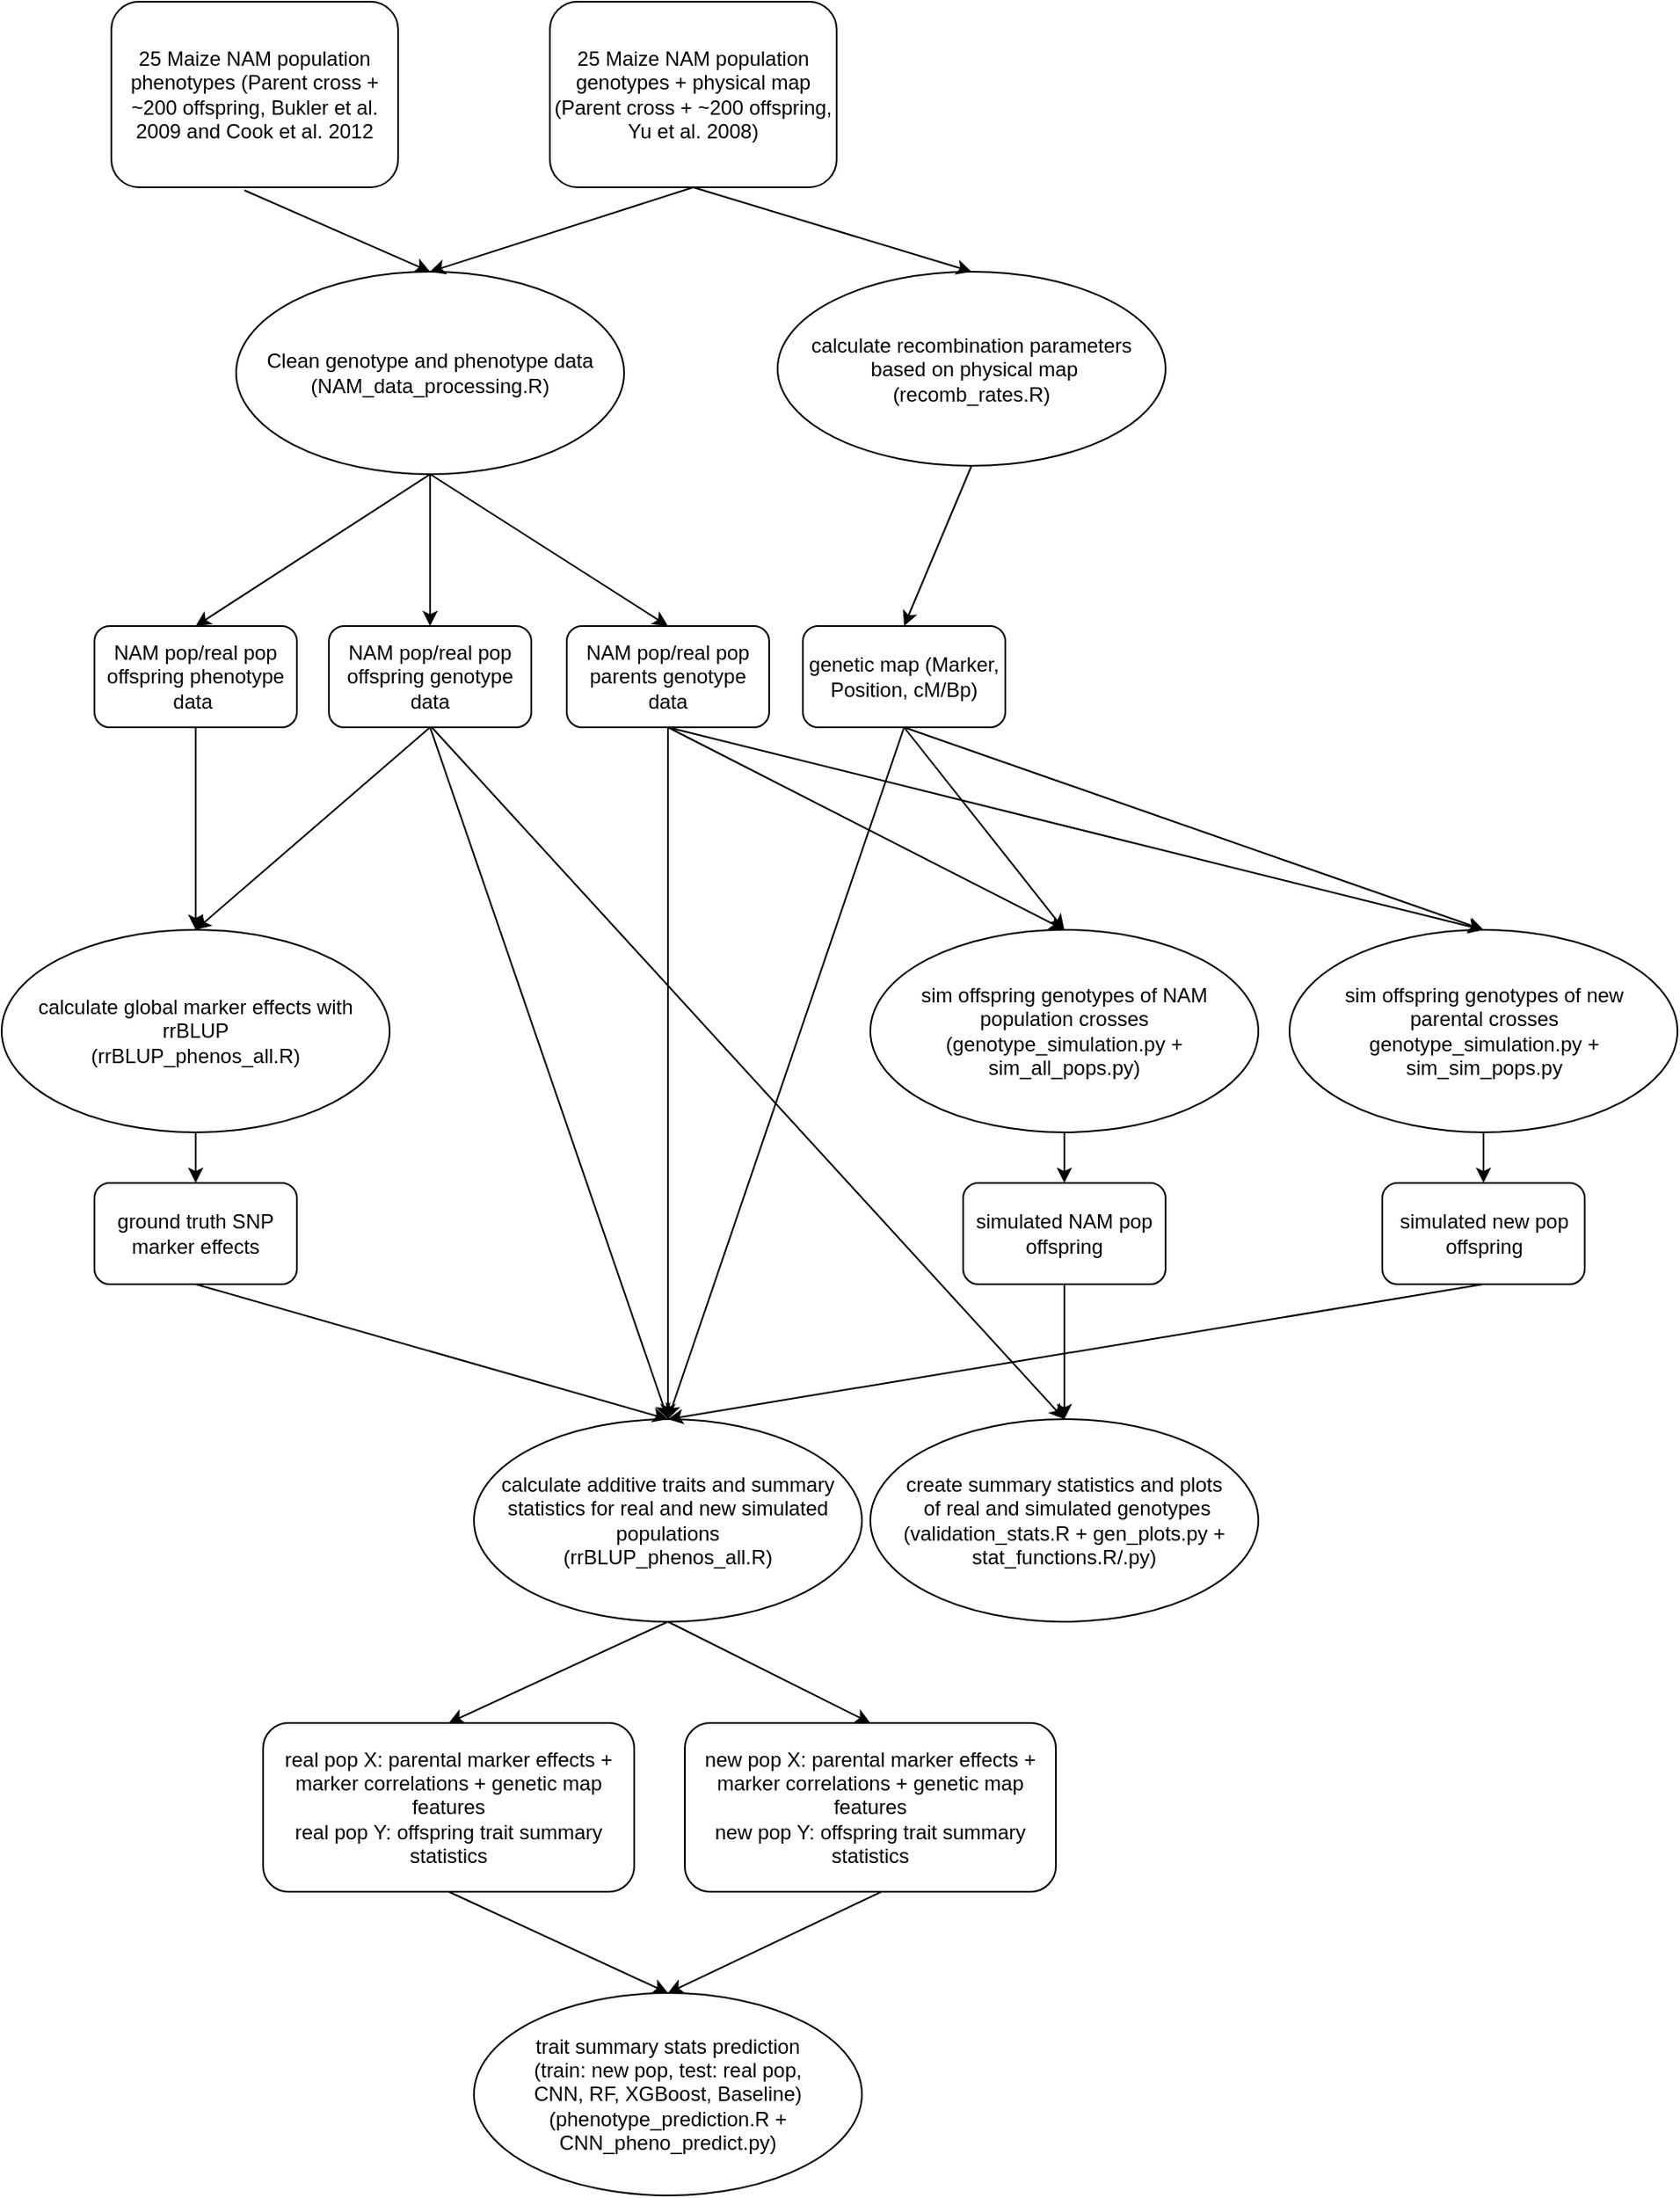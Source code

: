 <mxfile version="22.1.16" type="device">
  <diagram id="C5RBs43oDa-KdzZeNtuy" name="Page-1">
    <mxGraphModel dx="1235" dy="1793" grid="1" gridSize="10" guides="1" tooltips="1" connect="1" arrows="1" fold="1" page="1" pageScale="1" pageWidth="827" pageHeight="1169" math="0" shadow="0">
      <root>
        <mxCell id="WIyWlLk6GJQsqaUBKTNV-0" />
        <mxCell id="WIyWlLk6GJQsqaUBKTNV-1" parent="WIyWlLk6GJQsqaUBKTNV-0" />
        <mxCell id="qIYnpFYA4jkUjQLkoqqI-0" value="NAM pop/real pop offspring genotype data" style="rounded=1;whiteSpace=wrap;html=1;" parent="WIyWlLk6GJQsqaUBKTNV-1" vertex="1">
          <mxGeometry x="389" y="40" width="120" height="60" as="geometry" />
        </mxCell>
        <mxCell id="qIYnpFYA4jkUjQLkoqqI-10" value="NAM pop/real pop parents genotype data" style="rounded=1;whiteSpace=wrap;html=1;" parent="WIyWlLk6GJQsqaUBKTNV-1" vertex="1">
          <mxGeometry x="530" y="40" width="120" height="60" as="geometry" />
        </mxCell>
        <mxCell id="qIYnpFYA4jkUjQLkoqqI-11" value="simulated NAM pop offspring" style="rounded=1;whiteSpace=wrap;html=1;" parent="WIyWlLk6GJQsqaUBKTNV-1" vertex="1">
          <mxGeometry x="765" y="370" width="120" height="60" as="geometry" />
        </mxCell>
        <mxCell id="qIYnpFYA4jkUjQLkoqqI-15" value="sim offspring genotypes of NAM population crosses (genotype_simulation.py + sim_all_pops.py)" style="ellipse;whiteSpace=wrap;html=1;" parent="WIyWlLk6GJQsqaUBKTNV-1" vertex="1">
          <mxGeometry x="710" y="220" width="230" height="120" as="geometry" />
        </mxCell>
        <mxCell id="qIYnpFYA4jkUjQLkoqqI-19" value="create summary statistics and plots&lt;br&gt;&amp;nbsp;of real and simulated genotypes&lt;br&gt;(validation_stats.R + gen_plots.py +&lt;br&gt;stat_functions.R/.py)" style="ellipse;whiteSpace=wrap;html=1;" parent="WIyWlLk6GJQsqaUBKTNV-1" vertex="1">
          <mxGeometry x="710" y="510" width="230" height="120" as="geometry" />
        </mxCell>
        <mxCell id="qIYnpFYA4jkUjQLkoqqI-23" value="calculate recombination parameters&lt;br&gt;&amp;nbsp;based on physical map&lt;br&gt;(recomb_rates.R)" style="ellipse;whiteSpace=wrap;html=1;" parent="WIyWlLk6GJQsqaUBKTNV-1" vertex="1">
          <mxGeometry x="655" y="-170" width="230" height="115" as="geometry" />
        </mxCell>
        <mxCell id="qIYnpFYA4jkUjQLkoqqI-28" value="calculate global marker effects with rrBLUP&lt;br&gt;(rrBLUP_phenos_all.R)" style="ellipse;whiteSpace=wrap;html=1;" parent="WIyWlLk6GJQsqaUBKTNV-1" vertex="1">
          <mxGeometry x="195" y="220" width="230" height="120" as="geometry" />
        </mxCell>
        <mxCell id="qIYnpFYA4jkUjQLkoqqI-30" value="ground truth SNP marker effects" style="rounded=1;whiteSpace=wrap;html=1;" parent="WIyWlLk6GJQsqaUBKTNV-1" vertex="1">
          <mxGeometry x="250" y="370" width="120" height="60" as="geometry" />
        </mxCell>
        <mxCell id="qIYnpFYA4jkUjQLkoqqI-32" value="NAM pop/real pop offspring phenotype data&amp;nbsp;" style="rounded=1;whiteSpace=wrap;html=1;" parent="WIyWlLk6GJQsqaUBKTNV-1" vertex="1">
          <mxGeometry x="250" y="40" width="120" height="60" as="geometry" />
        </mxCell>
        <mxCell id="qIYnpFYA4jkUjQLkoqqI-33" value="genetic map (Marker, Position, cM/Bp)" style="rounded=1;whiteSpace=wrap;html=1;" parent="WIyWlLk6GJQsqaUBKTNV-1" vertex="1">
          <mxGeometry x="670" y="40" width="120" height="60" as="geometry" />
        </mxCell>
        <mxCell id="qIYnpFYA4jkUjQLkoqqI-36" value="trait summary stats prediction &lt;br&gt;(train: new pop, test: real pop,&lt;br&gt;CNN, RF, XGBoost, Baseline)&lt;br&gt;(phenotype_prediction.R + CNN_pheno_predict.py)" style="ellipse;whiteSpace=wrap;html=1;" parent="WIyWlLk6GJQsqaUBKTNV-1" vertex="1">
          <mxGeometry x="475" y="850" width="230" height="120" as="geometry" />
        </mxCell>
        <mxCell id="qIYnpFYA4jkUjQLkoqqI-46" value="calculate additive traits and summary statistics for real and new simulated populations &lt;br&gt;(rrBLUP_phenos_all.R)" style="ellipse;whiteSpace=wrap;html=1;" parent="WIyWlLk6GJQsqaUBKTNV-1" vertex="1">
          <mxGeometry x="475" y="510" width="230" height="120" as="geometry" />
        </mxCell>
        <mxCell id="_WT5GWAZE_KRUgxX8VJX-0" value="25 Maize NAM population phenotypes (Parent cross + ~200 offspring, Bukler et al. 2009 and Cook et al. 2012" style="rounded=1;whiteSpace=wrap;html=1;" vertex="1" parent="WIyWlLk6GJQsqaUBKTNV-1">
          <mxGeometry x="260" y="-330" width="170" height="110" as="geometry" />
        </mxCell>
        <mxCell id="_WT5GWAZE_KRUgxX8VJX-1" value="25 Maize NAM population genotypes + physical map (Parent cross + ~200 offspring, Yu et al. 2008)" style="rounded=1;whiteSpace=wrap;html=1;" vertex="1" parent="WIyWlLk6GJQsqaUBKTNV-1">
          <mxGeometry x="520" y="-330" width="170" height="110" as="geometry" />
        </mxCell>
        <mxCell id="_WT5GWAZE_KRUgxX8VJX-2" value="Clean genotype and phenotype data&lt;br&gt;(NAM_data_processing.R)" style="ellipse;whiteSpace=wrap;html=1;" vertex="1" parent="WIyWlLk6GJQsqaUBKTNV-1">
          <mxGeometry x="334" y="-170" width="230" height="120" as="geometry" />
        </mxCell>
        <mxCell id="_WT5GWAZE_KRUgxX8VJX-10" value="sim offspring genotypes of new &lt;br&gt;parental crosses&lt;br&gt;genotype_simulation.py + sim_sim_pops.py" style="ellipse;whiteSpace=wrap;html=1;" vertex="1" parent="WIyWlLk6GJQsqaUBKTNV-1">
          <mxGeometry x="958.5" y="220" width="230" height="120" as="geometry" />
        </mxCell>
        <mxCell id="_WT5GWAZE_KRUgxX8VJX-23" value="" style="endArrow=classic;html=1;rounded=0;entryX=0.5;entryY=0;entryDx=0;entryDy=0;exitX=0.5;exitY=1;exitDx=0;exitDy=0;" edge="1" parent="WIyWlLk6GJQsqaUBKTNV-1" source="qIYnpFYA4jkUjQLkoqqI-10" target="qIYnpFYA4jkUjQLkoqqI-15">
          <mxGeometry width="50" height="50" relative="1" as="geometry">
            <mxPoint x="510" y="160" as="sourcePoint" />
            <mxPoint x="560" y="110" as="targetPoint" />
          </mxGeometry>
        </mxCell>
        <mxCell id="_WT5GWAZE_KRUgxX8VJX-24" value="" style="endArrow=classic;html=1;rounded=0;entryX=0.5;entryY=0;entryDx=0;entryDy=0;" edge="1" parent="WIyWlLk6GJQsqaUBKTNV-1" target="_WT5GWAZE_KRUgxX8VJX-10">
          <mxGeometry width="50" height="50" relative="1" as="geometry">
            <mxPoint x="590" y="100" as="sourcePoint" />
            <mxPoint x="480" y="270" as="targetPoint" />
          </mxGeometry>
        </mxCell>
        <mxCell id="_WT5GWAZE_KRUgxX8VJX-25" value="" style="endArrow=classic;html=1;rounded=0;entryX=0.5;entryY=0;entryDx=0;entryDy=0;exitX=0.5;exitY=1;exitDx=0;exitDy=0;" edge="1" parent="WIyWlLk6GJQsqaUBKTNV-1" source="qIYnpFYA4jkUjQLkoqqI-33" target="qIYnpFYA4jkUjQLkoqqI-15">
          <mxGeometry width="50" height="50" relative="1" as="geometry">
            <mxPoint x="610" y="120" as="sourcePoint" />
            <mxPoint x="490" y="280" as="targetPoint" />
          </mxGeometry>
        </mxCell>
        <mxCell id="_WT5GWAZE_KRUgxX8VJX-26" value="" style="endArrow=classic;html=1;rounded=0;entryX=0.5;entryY=0;entryDx=0;entryDy=0;" edge="1" parent="WIyWlLk6GJQsqaUBKTNV-1" target="_WT5GWAZE_KRUgxX8VJX-10">
          <mxGeometry width="50" height="50" relative="1" as="geometry">
            <mxPoint x="730" y="100" as="sourcePoint" />
            <mxPoint x="500" y="290" as="targetPoint" />
          </mxGeometry>
        </mxCell>
        <mxCell id="_WT5GWAZE_KRUgxX8VJX-27" value="" style="endArrow=classic;html=1;rounded=0;entryX=0.5;entryY=0;entryDx=0;entryDy=0;exitX=0.5;exitY=1;exitDx=0;exitDy=0;" edge="1" parent="WIyWlLk6GJQsqaUBKTNV-1" source="_WT5GWAZE_KRUgxX8VJX-2" target="qIYnpFYA4jkUjQLkoqqI-10">
          <mxGeometry width="50" height="50" relative="1" as="geometry">
            <mxPoint x="510" y="-40" as="sourcePoint" />
            <mxPoint x="560" y="-90" as="targetPoint" />
          </mxGeometry>
        </mxCell>
        <mxCell id="_WT5GWAZE_KRUgxX8VJX-28" value="" style="endArrow=classic;html=1;rounded=0;entryX=0.5;entryY=0;entryDx=0;entryDy=0;exitX=0.5;exitY=1;exitDx=0;exitDy=0;" edge="1" parent="WIyWlLk6GJQsqaUBKTNV-1" source="qIYnpFYA4jkUjQLkoqqI-23" target="qIYnpFYA4jkUjQLkoqqI-33">
          <mxGeometry width="50" height="50" relative="1" as="geometry">
            <mxPoint x="510" y="-40" as="sourcePoint" />
            <mxPoint x="560" y="-90" as="targetPoint" />
          </mxGeometry>
        </mxCell>
        <mxCell id="_WT5GWAZE_KRUgxX8VJX-29" value="" style="endArrow=classic;html=1;rounded=0;entryX=0.5;entryY=0;entryDx=0;entryDy=0;exitX=0.5;exitY=1;exitDx=0;exitDy=0;" edge="1" parent="WIyWlLk6GJQsqaUBKTNV-1" source="_WT5GWAZE_KRUgxX8VJX-2" target="qIYnpFYA4jkUjQLkoqqI-32">
          <mxGeometry width="50" height="50" relative="1" as="geometry">
            <mxPoint x="510" y="-40" as="sourcePoint" />
            <mxPoint x="560" y="-90" as="targetPoint" />
          </mxGeometry>
        </mxCell>
        <mxCell id="_WT5GWAZE_KRUgxX8VJX-30" value="" style="endArrow=classic;html=1;rounded=0;entryX=0.5;entryY=0;entryDx=0;entryDy=0;exitX=0.5;exitY=1;exitDx=0;exitDy=0;" edge="1" parent="WIyWlLk6GJQsqaUBKTNV-1" source="_WT5GWAZE_KRUgxX8VJX-2" target="qIYnpFYA4jkUjQLkoqqI-0">
          <mxGeometry width="50" height="50" relative="1" as="geometry">
            <mxPoint x="449" y="-30" as="sourcePoint" />
            <mxPoint x="560" y="-90" as="targetPoint" />
          </mxGeometry>
        </mxCell>
        <mxCell id="_WT5GWAZE_KRUgxX8VJX-31" value="" style="endArrow=classic;html=1;rounded=0;entryX=0.5;entryY=0;entryDx=0;entryDy=0;exitX=0.5;exitY=1;exitDx=0;exitDy=0;" edge="1" parent="WIyWlLk6GJQsqaUBKTNV-1" source="_WT5GWAZE_KRUgxX8VJX-1" target="_WT5GWAZE_KRUgxX8VJX-2">
          <mxGeometry width="50" height="50" relative="1" as="geometry">
            <mxPoint x="510" y="-40" as="sourcePoint" />
            <mxPoint x="560" y="-90" as="targetPoint" />
          </mxGeometry>
        </mxCell>
        <mxCell id="_WT5GWAZE_KRUgxX8VJX-32" value="" style="endArrow=classic;html=1;rounded=0;entryX=0.5;entryY=0;entryDx=0;entryDy=0;exitX=0.5;exitY=1;exitDx=0;exitDy=0;" edge="1" parent="WIyWlLk6GJQsqaUBKTNV-1" source="_WT5GWAZE_KRUgxX8VJX-1" target="qIYnpFYA4jkUjQLkoqqI-23">
          <mxGeometry width="50" height="50" relative="1" as="geometry">
            <mxPoint x="510" y="-40" as="sourcePoint" />
            <mxPoint x="560" y="-90" as="targetPoint" />
          </mxGeometry>
        </mxCell>
        <mxCell id="_WT5GWAZE_KRUgxX8VJX-33" value="" style="endArrow=classic;html=1;rounded=0;entryX=0.5;entryY=0;entryDx=0;entryDy=0;exitX=0.464;exitY=1.016;exitDx=0;exitDy=0;exitPerimeter=0;" edge="1" parent="WIyWlLk6GJQsqaUBKTNV-1" source="_WT5GWAZE_KRUgxX8VJX-0" target="_WT5GWAZE_KRUgxX8VJX-2">
          <mxGeometry width="50" height="50" relative="1" as="geometry">
            <mxPoint x="510" y="-40" as="sourcePoint" />
            <mxPoint x="560" y="-90" as="targetPoint" />
          </mxGeometry>
        </mxCell>
        <mxCell id="_WT5GWAZE_KRUgxX8VJX-34" value="" style="endArrow=classic;html=1;rounded=0;entryX=0.5;entryY=0;entryDx=0;entryDy=0;exitX=0.5;exitY=1;exitDx=0;exitDy=0;" edge="1" parent="WIyWlLk6GJQsqaUBKTNV-1" source="qIYnpFYA4jkUjQLkoqqI-32" target="qIYnpFYA4jkUjQLkoqqI-28">
          <mxGeometry width="50" height="50" relative="1" as="geometry">
            <mxPoint x="510" y="260" as="sourcePoint" />
            <mxPoint x="560" y="210" as="targetPoint" />
          </mxGeometry>
        </mxCell>
        <mxCell id="_WT5GWAZE_KRUgxX8VJX-35" value="" style="endArrow=classic;html=1;rounded=0;entryX=0.5;entryY=0;entryDx=0;entryDy=0;exitX=0.5;exitY=1;exitDx=0;exitDy=0;" edge="1" parent="WIyWlLk6GJQsqaUBKTNV-1" source="qIYnpFYA4jkUjQLkoqqI-0" target="qIYnpFYA4jkUjQLkoqqI-28">
          <mxGeometry width="50" height="50" relative="1" as="geometry">
            <mxPoint x="510" y="260" as="sourcePoint" />
            <mxPoint x="560" y="210" as="targetPoint" />
          </mxGeometry>
        </mxCell>
        <mxCell id="_WT5GWAZE_KRUgxX8VJX-36" value="simulated new pop offspring" style="rounded=1;whiteSpace=wrap;html=1;" vertex="1" parent="WIyWlLk6GJQsqaUBKTNV-1">
          <mxGeometry x="1013.5" y="370" width="120" height="60" as="geometry" />
        </mxCell>
        <mxCell id="_WT5GWAZE_KRUgxX8VJX-37" value="" style="endArrow=classic;html=1;rounded=0;exitX=0.5;exitY=1;exitDx=0;exitDy=0;entryX=0.5;entryY=0;entryDx=0;entryDy=0;" edge="1" parent="WIyWlLk6GJQsqaUBKTNV-1" source="qIYnpFYA4jkUjQLkoqqI-11" target="qIYnpFYA4jkUjQLkoqqI-19">
          <mxGeometry width="50" height="50" relative="1" as="geometry">
            <mxPoint x="420" y="380" as="sourcePoint" />
            <mxPoint x="450" y="500" as="targetPoint" />
          </mxGeometry>
        </mxCell>
        <mxCell id="_WT5GWAZE_KRUgxX8VJX-38" value="" style="endArrow=classic;html=1;rounded=0;entryX=0.5;entryY=0;entryDx=0;entryDy=0;" edge="1" parent="WIyWlLk6GJQsqaUBKTNV-1" target="qIYnpFYA4jkUjQLkoqqI-19">
          <mxGeometry width="50" height="50" relative="1" as="geometry">
            <mxPoint x="450" y="100" as="sourcePoint" />
            <mxPoint x="470" y="330" as="targetPoint" />
          </mxGeometry>
        </mxCell>
        <mxCell id="_WT5GWAZE_KRUgxX8VJX-39" value="" style="endArrow=classic;html=1;rounded=0;exitX=0.5;exitY=1;exitDx=0;exitDy=0;entryX=0.5;entryY=0;entryDx=0;entryDy=0;" edge="1" parent="WIyWlLk6GJQsqaUBKTNV-1" source="_WT5GWAZE_KRUgxX8VJX-36" target="qIYnpFYA4jkUjQLkoqqI-46">
          <mxGeometry width="50" height="50" relative="1" as="geometry">
            <mxPoint x="866.5" y="540" as="sourcePoint" />
            <mxPoint x="491.5" y="830" as="targetPoint" />
          </mxGeometry>
        </mxCell>
        <mxCell id="_WT5GWAZE_KRUgxX8VJX-40" value="" style="endArrow=classic;html=1;rounded=0;entryX=0.5;entryY=0;entryDx=0;entryDy=0;exitX=0.5;exitY=1;exitDx=0;exitDy=0;" edge="1" parent="WIyWlLk6GJQsqaUBKTNV-1" source="qIYnpFYA4jkUjQLkoqqI-15" target="qIYnpFYA4jkUjQLkoqqI-11">
          <mxGeometry width="50" height="50" relative="1" as="geometry">
            <mxPoint x="868.5" y="360" as="sourcePoint" />
            <mxPoint x="918.5" y="310" as="targetPoint" />
          </mxGeometry>
        </mxCell>
        <mxCell id="_WT5GWAZE_KRUgxX8VJX-41" value="" style="endArrow=classic;html=1;rounded=0;entryX=0.5;entryY=0;entryDx=0;entryDy=0;exitX=0.5;exitY=1;exitDx=0;exitDy=0;" edge="1" parent="WIyWlLk6GJQsqaUBKTNV-1" source="_WT5GWAZE_KRUgxX8VJX-10" target="_WT5GWAZE_KRUgxX8VJX-36">
          <mxGeometry width="50" height="50" relative="1" as="geometry">
            <mxPoint x="868.5" y="360" as="sourcePoint" />
            <mxPoint x="918.5" y="310" as="targetPoint" />
          </mxGeometry>
        </mxCell>
        <mxCell id="_WT5GWAZE_KRUgxX8VJX-42" value="new pop X: parental marker effects + marker correlations + genetic map features&lt;br&gt;new pop Y: offspring trait summary statistics" style="rounded=1;whiteSpace=wrap;html=1;" vertex="1" parent="WIyWlLk6GJQsqaUBKTNV-1">
          <mxGeometry x="600" y="690" width="220" height="100" as="geometry" />
        </mxCell>
        <mxCell id="_WT5GWAZE_KRUgxX8VJX-44" value="real pop X: parental marker effects + marker correlations + genetic map features&lt;br style=&quot;border-color: var(--border-color);&quot;&gt;real pop Y: offspring trait summary statistics" style="rounded=1;whiteSpace=wrap;html=1;" vertex="1" parent="WIyWlLk6GJQsqaUBKTNV-1">
          <mxGeometry x="350" y="690" width="220" height="100" as="geometry" />
        </mxCell>
        <mxCell id="_WT5GWAZE_KRUgxX8VJX-45" value="" style="endArrow=classic;html=1;rounded=0;entryX=0.5;entryY=0;entryDx=0;entryDy=0;exitX=0.5;exitY=1;exitDx=0;exitDy=0;" edge="1" parent="WIyWlLk6GJQsqaUBKTNV-1" source="qIYnpFYA4jkUjQLkoqqI-28" target="qIYnpFYA4jkUjQLkoqqI-30">
          <mxGeometry width="50" height="50" relative="1" as="geometry">
            <mxPoint x="700" y="450" as="sourcePoint" />
            <mxPoint x="750" y="400" as="targetPoint" />
          </mxGeometry>
        </mxCell>
        <mxCell id="_WT5GWAZE_KRUgxX8VJX-46" value="" style="endArrow=classic;html=1;rounded=0;exitX=0.5;exitY=1;exitDx=0;exitDy=0;entryX=0.5;entryY=0;entryDx=0;entryDy=0;" edge="1" parent="WIyWlLk6GJQsqaUBKTNV-1" source="qIYnpFYA4jkUjQLkoqqI-30" target="qIYnpFYA4jkUjQLkoqqI-46">
          <mxGeometry width="50" height="50" relative="1" as="geometry">
            <mxPoint x="701.5" y="720" as="sourcePoint" />
            <mxPoint x="751.5" y="670" as="targetPoint" />
          </mxGeometry>
        </mxCell>
        <mxCell id="_WT5GWAZE_KRUgxX8VJX-47" value="" style="endArrow=classic;html=1;rounded=0;exitX=0.5;exitY=1;exitDx=0;exitDy=0;entryX=0.5;entryY=0;entryDx=0;entryDy=0;" edge="1" parent="WIyWlLk6GJQsqaUBKTNV-1" source="qIYnpFYA4jkUjQLkoqqI-0" target="qIYnpFYA4jkUjQLkoqqI-46">
          <mxGeometry width="50" height="50" relative="1" as="geometry">
            <mxPoint x="490" y="180" as="sourcePoint" />
            <mxPoint x="590" y="690" as="targetPoint" />
          </mxGeometry>
        </mxCell>
        <mxCell id="_WT5GWAZE_KRUgxX8VJX-51" value="" style="endArrow=classic;html=1;rounded=0;entryX=0.5;entryY=0;entryDx=0;entryDy=0;exitX=0.5;exitY=1;exitDx=0;exitDy=0;" edge="1" parent="WIyWlLk6GJQsqaUBKTNV-1" source="qIYnpFYA4jkUjQLkoqqI-10" target="qIYnpFYA4jkUjQLkoqqI-46">
          <mxGeometry width="50" height="50" relative="1" as="geometry">
            <mxPoint x="540" y="370" as="sourcePoint" />
            <mxPoint x="590" y="320" as="targetPoint" />
          </mxGeometry>
        </mxCell>
        <mxCell id="_WT5GWAZE_KRUgxX8VJX-52" value="" style="endArrow=classic;html=1;rounded=0;entryX=0.5;entryY=0;entryDx=0;entryDy=0;exitX=0.5;exitY=1;exitDx=0;exitDy=0;" edge="1" parent="WIyWlLk6GJQsqaUBKTNV-1" source="qIYnpFYA4jkUjQLkoqqI-33" target="qIYnpFYA4jkUjQLkoqqI-46">
          <mxGeometry width="50" height="50" relative="1" as="geometry">
            <mxPoint x="540" y="600" as="sourcePoint" />
            <mxPoint x="590" y="550" as="targetPoint" />
          </mxGeometry>
        </mxCell>
        <mxCell id="_WT5GWAZE_KRUgxX8VJX-53" value="" style="endArrow=classic;html=1;rounded=0;entryX=0.5;entryY=0;entryDx=0;entryDy=0;exitX=0.5;exitY=1;exitDx=0;exitDy=0;" edge="1" parent="WIyWlLk6GJQsqaUBKTNV-1" source="qIYnpFYA4jkUjQLkoqqI-46" target="_WT5GWAZE_KRUgxX8VJX-42">
          <mxGeometry width="50" height="50" relative="1" as="geometry">
            <mxPoint x="590" y="670" as="sourcePoint" />
            <mxPoint x="640" y="620" as="targetPoint" />
          </mxGeometry>
        </mxCell>
        <mxCell id="_WT5GWAZE_KRUgxX8VJX-54" value="" style="endArrow=classic;html=1;rounded=0;entryX=0.5;entryY=0;entryDx=0;entryDy=0;exitX=0.5;exitY=1;exitDx=0;exitDy=0;" edge="1" parent="WIyWlLk6GJQsqaUBKTNV-1" source="qIYnpFYA4jkUjQLkoqqI-46" target="_WT5GWAZE_KRUgxX8VJX-44">
          <mxGeometry width="50" height="50" relative="1" as="geometry">
            <mxPoint x="590" y="670" as="sourcePoint" />
            <mxPoint x="640" y="620" as="targetPoint" />
          </mxGeometry>
        </mxCell>
        <mxCell id="_WT5GWAZE_KRUgxX8VJX-56" value="" style="endArrow=classic;html=1;rounded=0;entryX=0.5;entryY=0;entryDx=0;entryDy=0;exitX=0.5;exitY=1;exitDx=0;exitDy=0;" edge="1" parent="WIyWlLk6GJQsqaUBKTNV-1" source="_WT5GWAZE_KRUgxX8VJX-44" target="qIYnpFYA4jkUjQLkoqqI-36">
          <mxGeometry width="50" height="50" relative="1" as="geometry">
            <mxPoint x="590" y="900" as="sourcePoint" />
            <mxPoint x="640" y="850" as="targetPoint" />
          </mxGeometry>
        </mxCell>
        <mxCell id="_WT5GWAZE_KRUgxX8VJX-57" value="" style="endArrow=classic;html=1;rounded=0;entryX=0.5;entryY=0;entryDx=0;entryDy=0;exitX=0.532;exitY=0.998;exitDx=0;exitDy=0;exitPerimeter=0;" edge="1" parent="WIyWlLk6GJQsqaUBKTNV-1" source="_WT5GWAZE_KRUgxX8VJX-42" target="qIYnpFYA4jkUjQLkoqqI-36">
          <mxGeometry width="50" height="50" relative="1" as="geometry">
            <mxPoint x="590" y="900" as="sourcePoint" />
            <mxPoint x="640" y="850" as="targetPoint" />
          </mxGeometry>
        </mxCell>
      </root>
    </mxGraphModel>
  </diagram>
</mxfile>
